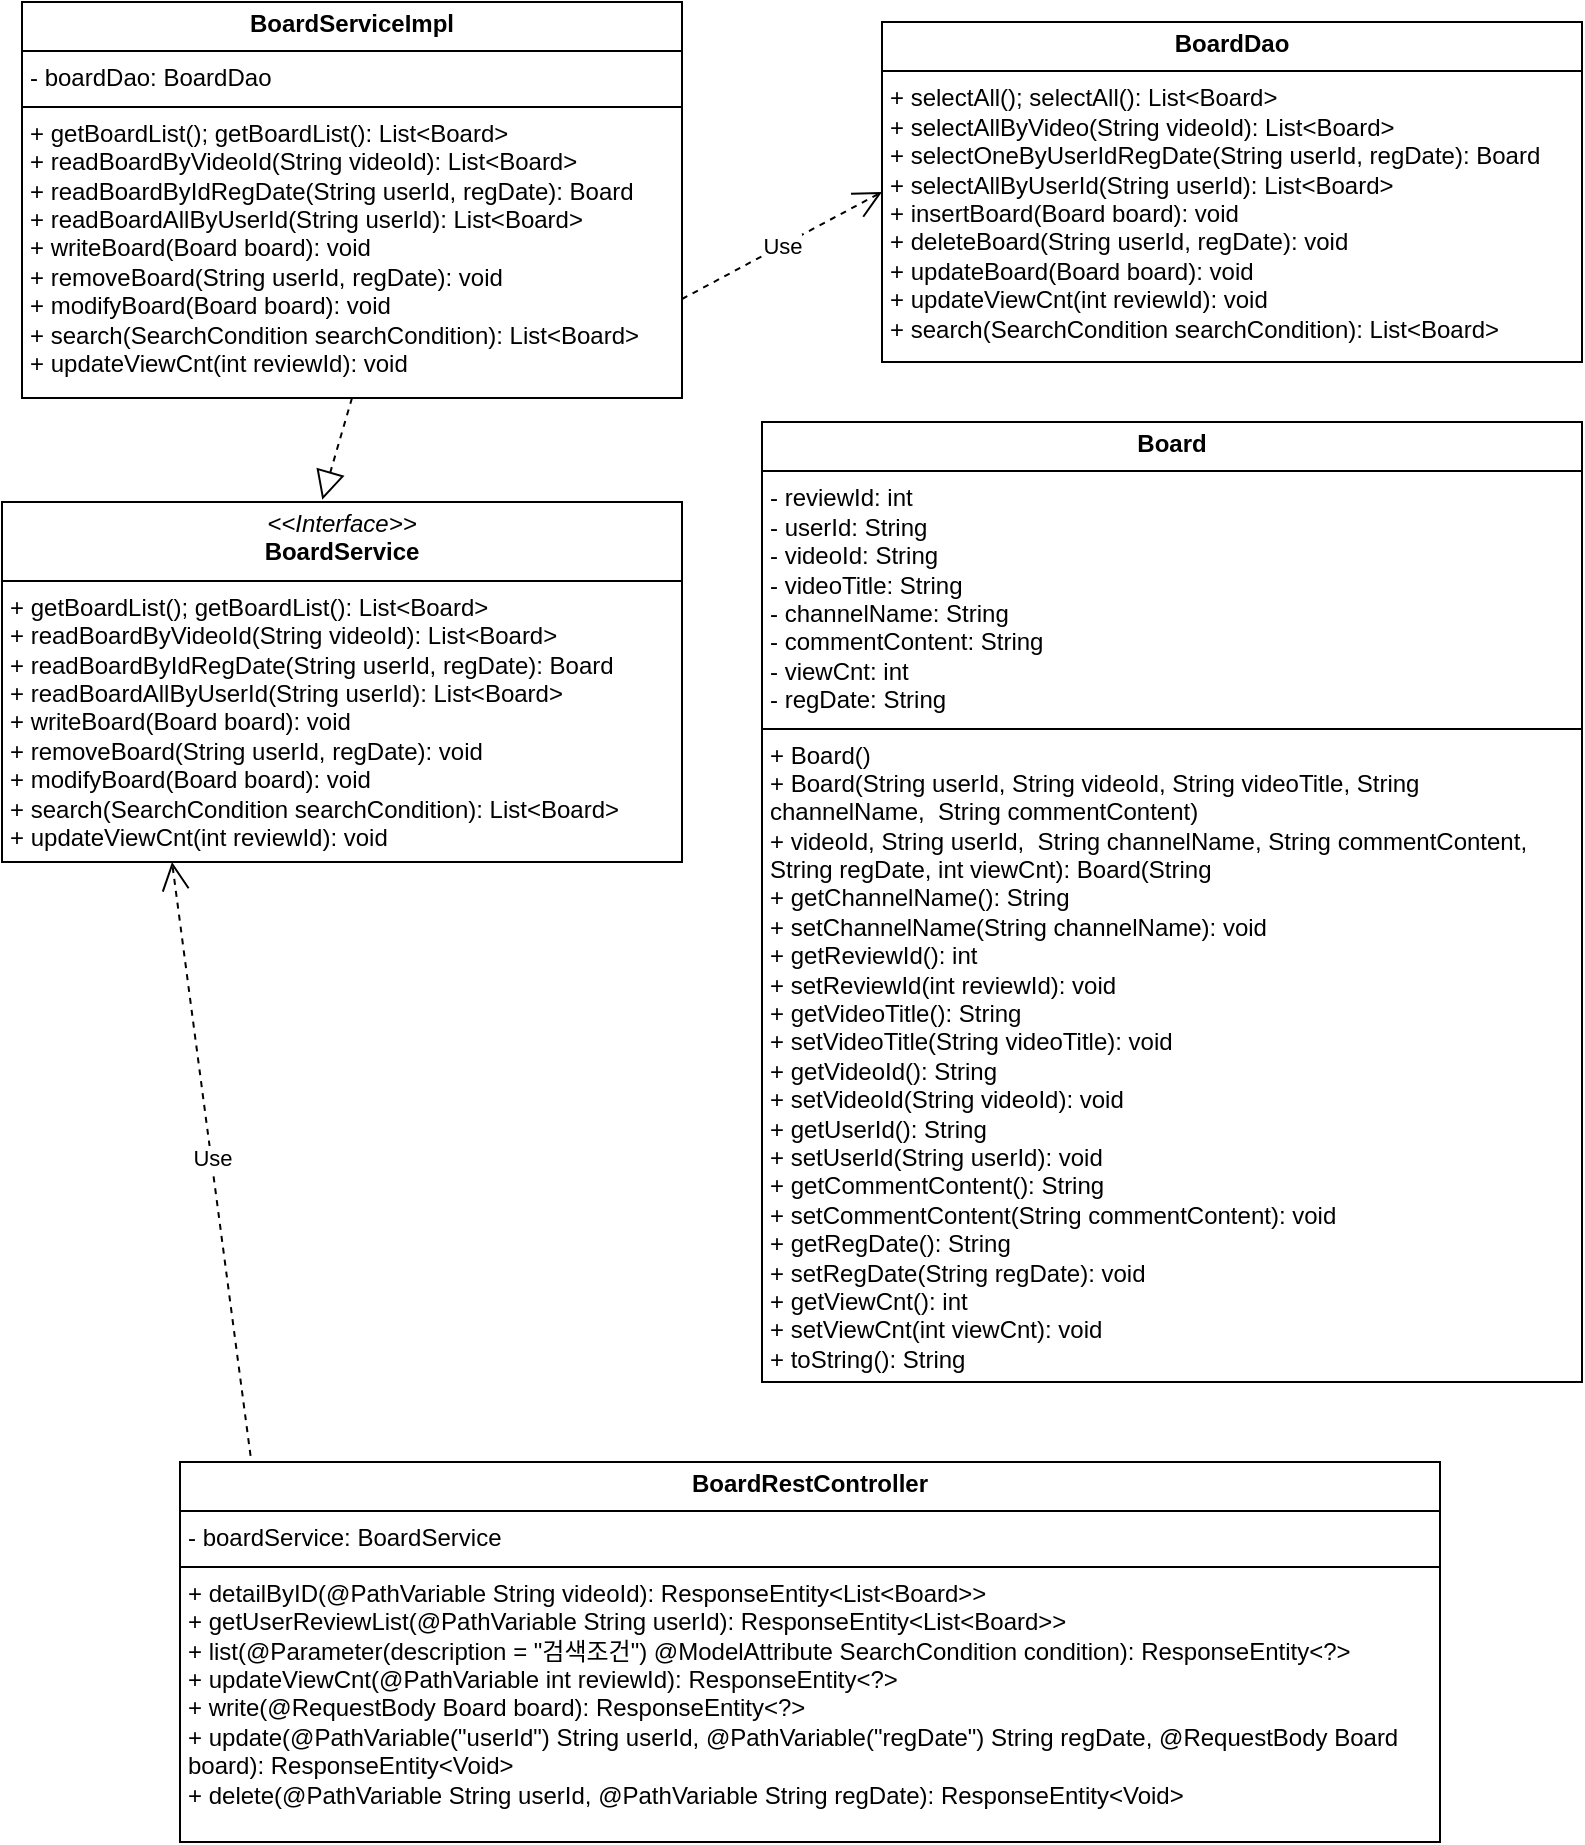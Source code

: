 <mxfile version="24.4.6" type="device">
  <diagram id="C5RBs43oDa-KdzZeNtuy" name="Page-1">
    <mxGraphModel dx="1216" dy="963" grid="1" gridSize="10" guides="1" tooltips="1" connect="1" arrows="1" fold="1" page="1" pageScale="1" pageWidth="827" pageHeight="1169" math="0" shadow="0">
      <root>
        <mxCell id="WIyWlLk6GJQsqaUBKTNV-0" />
        <mxCell id="WIyWlLk6GJQsqaUBKTNV-1" parent="WIyWlLk6GJQsqaUBKTNV-0" />
        <mxCell id="fT-lklPn8G5hOa_dggbo-19" value="&lt;p style=&quot;margin:0px;margin-top:4px;text-align:center;&quot;&gt;&lt;i&gt;&amp;lt;&amp;lt;Interface&amp;gt;&amp;gt;&lt;/i&gt;&lt;br&gt;&lt;b&gt;BoardService&lt;/b&gt;&lt;/p&gt;&lt;hr size=&quot;1&quot; style=&quot;border-style:solid;&quot;&gt;&lt;p style=&quot;margin:0px;margin-left:4px;&quot;&gt;&lt;/p&gt;&lt;p style=&quot;margin:0px;margin-left:4px;&quot;&gt;+ getBoardList(); getBoardList(): List&amp;lt;Board&amp;gt;&lt;/p&gt;&lt;p style=&quot;margin:0px;margin-left:4px;&quot;&gt;+ readBoardByVideoId(String videoId): List&amp;lt;Board&amp;gt;&lt;/p&gt;&lt;p style=&quot;margin:0px;margin-left:4px;&quot;&gt;+ readBoardByIdRegDate(String userId, regDate): Board&lt;/p&gt;&lt;p style=&quot;margin:0px;margin-left:4px;&quot;&gt;+ readBoardAllByUserId(String userId): List&amp;lt;Board&amp;gt;&lt;/p&gt;&lt;p style=&quot;margin:0px;margin-left:4px;&quot;&gt;+ writeBoard(Board board): void&lt;/p&gt;&lt;p style=&quot;margin:0px;margin-left:4px;&quot;&gt;+ removeBoard(String userId, regDate): void&lt;/p&gt;&lt;p style=&quot;margin:0px;margin-left:4px;&quot;&gt;+ modifyBoard(Board board): void&lt;/p&gt;&lt;p style=&quot;margin:0px;margin-left:4px;&quot;&gt;+ search(SearchCondition searchCondition): List&amp;lt;Board&amp;gt;&lt;/p&gt;&lt;p style=&quot;margin:0px;margin-left:4px;&quot;&gt;&lt;span style=&quot;background-color: initial;&quot;&gt;+ updateViewCnt(int reviewId): void&lt;/span&gt;&lt;br&gt;&lt;/p&gt;" style="verticalAlign=top;align=left;overflow=fill;html=1;whiteSpace=wrap;" parent="WIyWlLk6GJQsqaUBKTNV-1" vertex="1">
          <mxGeometry x="10" y="260" width="340" height="180" as="geometry" />
        </mxCell>
        <mxCell id="fT-lklPn8G5hOa_dggbo-30" value="&lt;p style=&quot;margin:0px;margin-top:4px;text-align:center;&quot;&gt;&lt;span style=&quot;font-weight: 700; text-wrap: nowrap;&quot;&gt;BoardDao&lt;/span&gt;&lt;br&gt;&lt;/p&gt;&lt;hr size=&quot;1&quot; style=&quot;border-style:solid;&quot;&gt;&lt;p style=&quot;margin:0px;margin-left:4px;&quot;&gt;&lt;/p&gt;&lt;p style=&quot;margin:0px;margin-left:4px;&quot;&gt;+ selectAll(); selectAll(): List&amp;lt;Board&amp;gt;&lt;/p&gt;&lt;p style=&quot;margin:0px;margin-left:4px;&quot;&gt;+ selectAllByVideo(String videoId): List&amp;lt;Board&amp;gt;&lt;/p&gt;&lt;p style=&quot;margin:0px;margin-left:4px;&quot;&gt;+ selectOneByUserIdRegDate(String userId, regDate): Board&lt;/p&gt;&lt;p style=&quot;margin:0px;margin-left:4px;&quot;&gt;+ selectAllByUserId(String userId): List&amp;lt;Board&amp;gt;&lt;/p&gt;&lt;p style=&quot;margin:0px;margin-left:4px;&quot;&gt;+ insertBoard(Board board): void&lt;/p&gt;&lt;p style=&quot;margin:0px;margin-left:4px;&quot;&gt;+ deleteBoard(String userId, regDate): void&lt;/p&gt;&lt;p style=&quot;margin:0px;margin-left:4px;&quot;&gt;+ updateBoard(Board board): void&lt;/p&gt;&lt;p style=&quot;margin:0px;margin-left:4px;&quot;&gt;+ updateViewCnt(int reviewId): void&lt;/p&gt;&lt;p style=&quot;margin:0px;margin-left:4px;&quot;&gt;+ search(SearchCondition searchCondition): List&amp;lt;Board&amp;gt;&lt;/p&gt;&lt;div&gt;&lt;br&gt;&lt;/div&gt;" style="verticalAlign=top;align=left;overflow=fill;html=1;whiteSpace=wrap;" parent="WIyWlLk6GJQsqaUBKTNV-1" vertex="1">
          <mxGeometry x="450" y="20" width="350" height="170" as="geometry" />
        </mxCell>
        <mxCell id="fT-lklPn8G5hOa_dggbo-31" value="&lt;p style=&quot;margin:0px;margin-top:4px;text-align:center;&quot;&gt;&lt;span style=&quot;font-weight: 700; text-wrap: nowrap;&quot;&gt;BoardServiceImpl&lt;/span&gt;&lt;br&gt;&lt;/p&gt;&lt;hr size=&quot;1&quot; style=&quot;border-style:solid;&quot;&gt;&lt;p style=&quot;margin:0px;margin-left:4px;&quot;&gt;- boardDao: BoardDao&lt;/p&gt;&lt;hr size=&quot;1&quot; style=&quot;border-style:solid;&quot;&gt;&lt;p style=&quot;margin:0px;margin-left:4px;&quot;&gt;+ getBoardList(); getBoardList(): List&amp;lt;Board&amp;gt;&lt;/p&gt;&lt;p style=&quot;margin:0px;margin-left:4px;&quot;&gt;+ readBoardByVideoId(String videoId): List&amp;lt;Board&amp;gt;&lt;/p&gt;&lt;p style=&quot;margin:0px;margin-left:4px;&quot;&gt;+ readBoardByIdRegDate(String userId, regDate): Board&lt;/p&gt;&lt;p style=&quot;margin:0px;margin-left:4px;&quot;&gt;+ readBoardAllByUserId(String userId): List&amp;lt;Board&amp;gt;&lt;/p&gt;&lt;p style=&quot;margin:0px;margin-left:4px;&quot;&gt;+ writeBoard(Board board): void&lt;/p&gt;&lt;p style=&quot;margin:0px;margin-left:4px;&quot;&gt;+ removeBoard(String userId, regDate): void&lt;/p&gt;&lt;p style=&quot;margin:0px;margin-left:4px;&quot;&gt;+ modifyBoard(Board board): void&lt;/p&gt;&lt;p style=&quot;margin:0px;margin-left:4px;&quot;&gt;+ search(SearchCondition searchCondition): List&amp;lt;Board&amp;gt;&lt;/p&gt;&lt;p style=&quot;margin:0px;margin-left:4px;&quot;&gt;+ updateViewCnt(int reviewId): void&lt;/p&gt;" style="verticalAlign=top;align=left;overflow=fill;html=1;whiteSpace=wrap;" parent="WIyWlLk6GJQsqaUBKTNV-1" vertex="1">
          <mxGeometry x="20" y="10" width="330" height="198" as="geometry" />
        </mxCell>
        <mxCell id="fT-lklPn8G5hOa_dggbo-32" value="&lt;p style=&quot;margin:0px;margin-top:4px;text-align:center;&quot;&gt;&lt;span style=&quot;font-weight: 700; text-wrap: nowrap;&quot;&gt;BoardRestController&lt;/span&gt;&lt;br&gt;&lt;/p&gt;&lt;hr size=&quot;1&quot; style=&quot;border-style:solid;&quot;&gt;&lt;p style=&quot;margin:0px;margin-left:4px;&quot;&gt;- boardService: BoardService&lt;/p&gt;&lt;hr size=&quot;1&quot; style=&quot;border-style:solid;&quot;&gt;&lt;p style=&quot;margin:0px;margin-left:4px;&quot;&gt;+ detailByID(@PathVariable String videoId): ResponseEntity&amp;lt;List&amp;lt;Board&amp;gt;&amp;gt;&lt;/p&gt;&lt;p style=&quot;margin:0px;margin-left:4px;&quot;&gt;+ getUserReviewList(@PathVariable String userId): ResponseEntity&amp;lt;List&amp;lt;Board&amp;gt;&amp;gt;&lt;/p&gt;&lt;p style=&quot;margin:0px;margin-left:4px;&quot;&gt;+ list(@Parameter(description = &quot;검색조건&quot;) @ModelAttribute SearchCondition condition): ResponseEntity&amp;lt;?&amp;gt;&lt;/p&gt;&lt;p style=&quot;margin:0px;margin-left:4px;&quot;&gt;+ updateViewCnt(@PathVariable int reviewId): ResponseEntity&amp;lt;?&amp;gt;&lt;/p&gt;&lt;p style=&quot;margin:0px;margin-left:4px;&quot;&gt;+ write(@RequestBody Board board): ResponseEntity&amp;lt;?&amp;gt;&lt;/p&gt;&lt;p style=&quot;margin:0px;margin-left:4px;&quot;&gt;+ update(@PathVariable(&quot;userId&quot;) String userId, @PathVariable(&quot;regDate&quot;) String regDate, @RequestBody Board board): ResponseEntity&amp;lt;Void&amp;gt;&lt;/p&gt;&lt;p style=&quot;margin:0px;margin-left:4px;&quot;&gt;+ delete(@PathVariable String userId, @PathVariable String regDate): ResponseEntity&amp;lt;Void&amp;gt;&lt;/p&gt;" style="verticalAlign=top;align=left;overflow=fill;html=1;whiteSpace=wrap;" parent="WIyWlLk6GJQsqaUBKTNV-1" vertex="1">
          <mxGeometry x="99" y="740" width="630" height="190" as="geometry" />
        </mxCell>
        <mxCell id="pPSEhx-CLPJJ_eW16lOb-0" value="&lt;p style=&quot;margin:0px;margin-top:4px;text-align:center;&quot;&gt;&lt;span style=&quot;font-weight: 700; text-wrap: nowrap;&quot;&gt;Board&lt;/span&gt;&lt;br&gt;&lt;/p&gt;&lt;hr size=&quot;1&quot; style=&quot;border-style:solid;&quot;&gt;&lt;p style=&quot;margin: 0px 0px 0px 4px;&quot;&gt;&lt;span style=&quot;background-color: initial;&quot;&gt;- reviewId: int&lt;/span&gt;&lt;/p&gt;&lt;p style=&quot;margin: 0px 0px 0px 4px;&quot;&gt;- userId: String&lt;/p&gt;&lt;p style=&quot;margin: 0px 0px 0px 4px;&quot;&gt;- videoId: String&lt;/p&gt;&lt;p style=&quot;margin: 0px 0px 0px 4px;&quot;&gt;- videoTitle: String&lt;/p&gt;&lt;p style=&quot;margin: 0px 0px 0px 4px;&quot;&gt;- channelName: String&lt;/p&gt;&lt;p style=&quot;margin: 0px 0px 0px 4px;&quot;&gt;- commentContent: String&lt;/p&gt;&lt;p style=&quot;margin: 0px 0px 0px 4px;&quot;&gt;- viewCnt: int&lt;/p&gt;&lt;p style=&quot;margin: 0px 0px 0px 4px;&quot;&gt;- regDate: String&lt;/p&gt;&lt;hr size=&quot;1&quot; style=&quot;border-style:solid;&quot;&gt;&lt;p style=&quot;margin:0px;margin-left:4px;&quot;&gt;+ Board()&lt;/p&gt;&lt;p style=&quot;margin:0px;margin-left:4px;&quot;&gt;+ Board(String userId, String videoId, String videoTitle, String channelName,&amp;nbsp; String commentContent)&lt;/p&gt;&lt;p style=&quot;margin:0px;margin-left:4px;&quot;&gt;+ videoId, String userId,&amp;nbsp; String channelName, String commentContent, String regDate, int viewCnt): Board(String&lt;/p&gt;&lt;p style=&quot;margin:0px;margin-left:4px;&quot;&gt;+ getChannelName(): String&lt;/p&gt;&lt;p style=&quot;margin:0px;margin-left:4px;&quot;&gt;+ setChannelName(String channelName): void&lt;/p&gt;&lt;p style=&quot;margin:0px;margin-left:4px;&quot;&gt;+ getReviewId(): int&lt;/p&gt;&lt;p style=&quot;margin:0px;margin-left:4px;&quot;&gt;+ setReviewId(int reviewId): void&lt;/p&gt;&lt;p style=&quot;margin:0px;margin-left:4px;&quot;&gt;+ getVideoTitle(): String&lt;/p&gt;&lt;p style=&quot;margin:0px;margin-left:4px;&quot;&gt;+ setVideoTitle(String videoTitle): void&lt;/p&gt;&lt;p style=&quot;margin:0px;margin-left:4px;&quot;&gt;+ getVideoId(): String&lt;/p&gt;&lt;p style=&quot;margin:0px;margin-left:4px;&quot;&gt;+ setVideoId(String videoId): void&lt;/p&gt;&lt;p style=&quot;margin:0px;margin-left:4px;&quot;&gt;+ getUserId(): String&lt;/p&gt;&lt;p style=&quot;margin:0px;margin-left:4px;&quot;&gt;+ setUserId(String userId): void&lt;/p&gt;&lt;p style=&quot;margin:0px;margin-left:4px;&quot;&gt;+ getCommentContent(): String&lt;/p&gt;&lt;p style=&quot;margin:0px;margin-left:4px;&quot;&gt;+ setCommentContent(String commentContent): void&lt;/p&gt;&lt;p style=&quot;margin:0px;margin-left:4px;&quot;&gt;+ getRegDate(): String&lt;/p&gt;&lt;p style=&quot;margin:0px;margin-left:4px;&quot;&gt;+ setRegDate(String regDate): void&lt;/p&gt;&lt;p style=&quot;margin:0px;margin-left:4px;&quot;&gt;+ getViewCnt(): int&lt;/p&gt;&lt;p style=&quot;margin:0px;margin-left:4px;&quot;&gt;+ setViewCnt(int viewCnt): void&lt;/p&gt;&lt;p style=&quot;margin:0px;margin-left:4px;&quot;&gt;+ toString(): String&lt;/p&gt;" style="verticalAlign=top;align=left;overflow=fill;html=1;whiteSpace=wrap;" parent="WIyWlLk6GJQsqaUBKTNV-1" vertex="1">
          <mxGeometry x="390" y="220" width="410" height="480" as="geometry" />
        </mxCell>
        <mxCell id="pPSEhx-CLPJJ_eW16lOb-3" value="" style="endArrow=block;dashed=1;endFill=0;endSize=12;html=1;rounded=0;exitX=0.5;exitY=1;exitDx=0;exitDy=0;entryX=0.471;entryY=-0.006;entryDx=0;entryDy=0;entryPerimeter=0;" parent="WIyWlLk6GJQsqaUBKTNV-1" source="fT-lklPn8G5hOa_dggbo-31" target="fT-lklPn8G5hOa_dggbo-19" edge="1">
          <mxGeometry width="160" relative="1" as="geometry">
            <mxPoint x="260" y="330" as="sourcePoint" />
            <mxPoint x="420" y="330" as="targetPoint" />
          </mxGeometry>
        </mxCell>
        <mxCell id="LIk9fakwmTxtCeCkCKtI-0" value="Use" style="endArrow=open;endSize=12;dashed=1;html=1;rounded=0;exitX=0.056;exitY=-0.016;exitDx=0;exitDy=0;exitPerimeter=0;entryX=0.25;entryY=1;entryDx=0;entryDy=0;" edge="1" parent="WIyWlLk6GJQsqaUBKTNV-1" source="fT-lklPn8G5hOa_dggbo-32" target="fT-lklPn8G5hOa_dggbo-19">
          <mxGeometry width="160" relative="1" as="geometry">
            <mxPoint x="330" y="450" as="sourcePoint" />
            <mxPoint x="490" y="450" as="targetPoint" />
          </mxGeometry>
        </mxCell>
        <mxCell id="LIk9fakwmTxtCeCkCKtI-1" value="Use" style="endArrow=open;endSize=12;dashed=1;html=1;rounded=0;exitX=1;exitY=0.75;exitDx=0;exitDy=0;entryX=0;entryY=0.5;entryDx=0;entryDy=0;" edge="1" parent="WIyWlLk6GJQsqaUBKTNV-1" source="fT-lklPn8G5hOa_dggbo-31" target="fT-lklPn8G5hOa_dggbo-30">
          <mxGeometry width="160" relative="1" as="geometry">
            <mxPoint x="144" y="727" as="sourcePoint" />
            <mxPoint x="115" y="480" as="targetPoint" />
          </mxGeometry>
        </mxCell>
      </root>
    </mxGraphModel>
  </diagram>
</mxfile>

